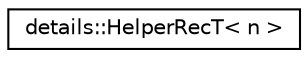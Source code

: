 digraph "类继承关系图"
{
 // INTERACTIVE_SVG=YES
 // LATEX_PDF_SIZE
  edge [fontname="Helvetica",fontsize="10",labelfontname="Helvetica",labelfontsize="10"];
  node [fontname="Helvetica",fontsize="10",shape=record];
  rankdir="LR";
  Node0 [label="details::HelperRecT\< n \>",height=0.2,width=0.4,color="black", fillcolor="white", style="filled",URL="$d1/d8e/structdetails_1_1_helper_rec_t_3_01n_01_4.html",tooltip="Specialization to stop the recursion when the end of the list has reached"];
}
